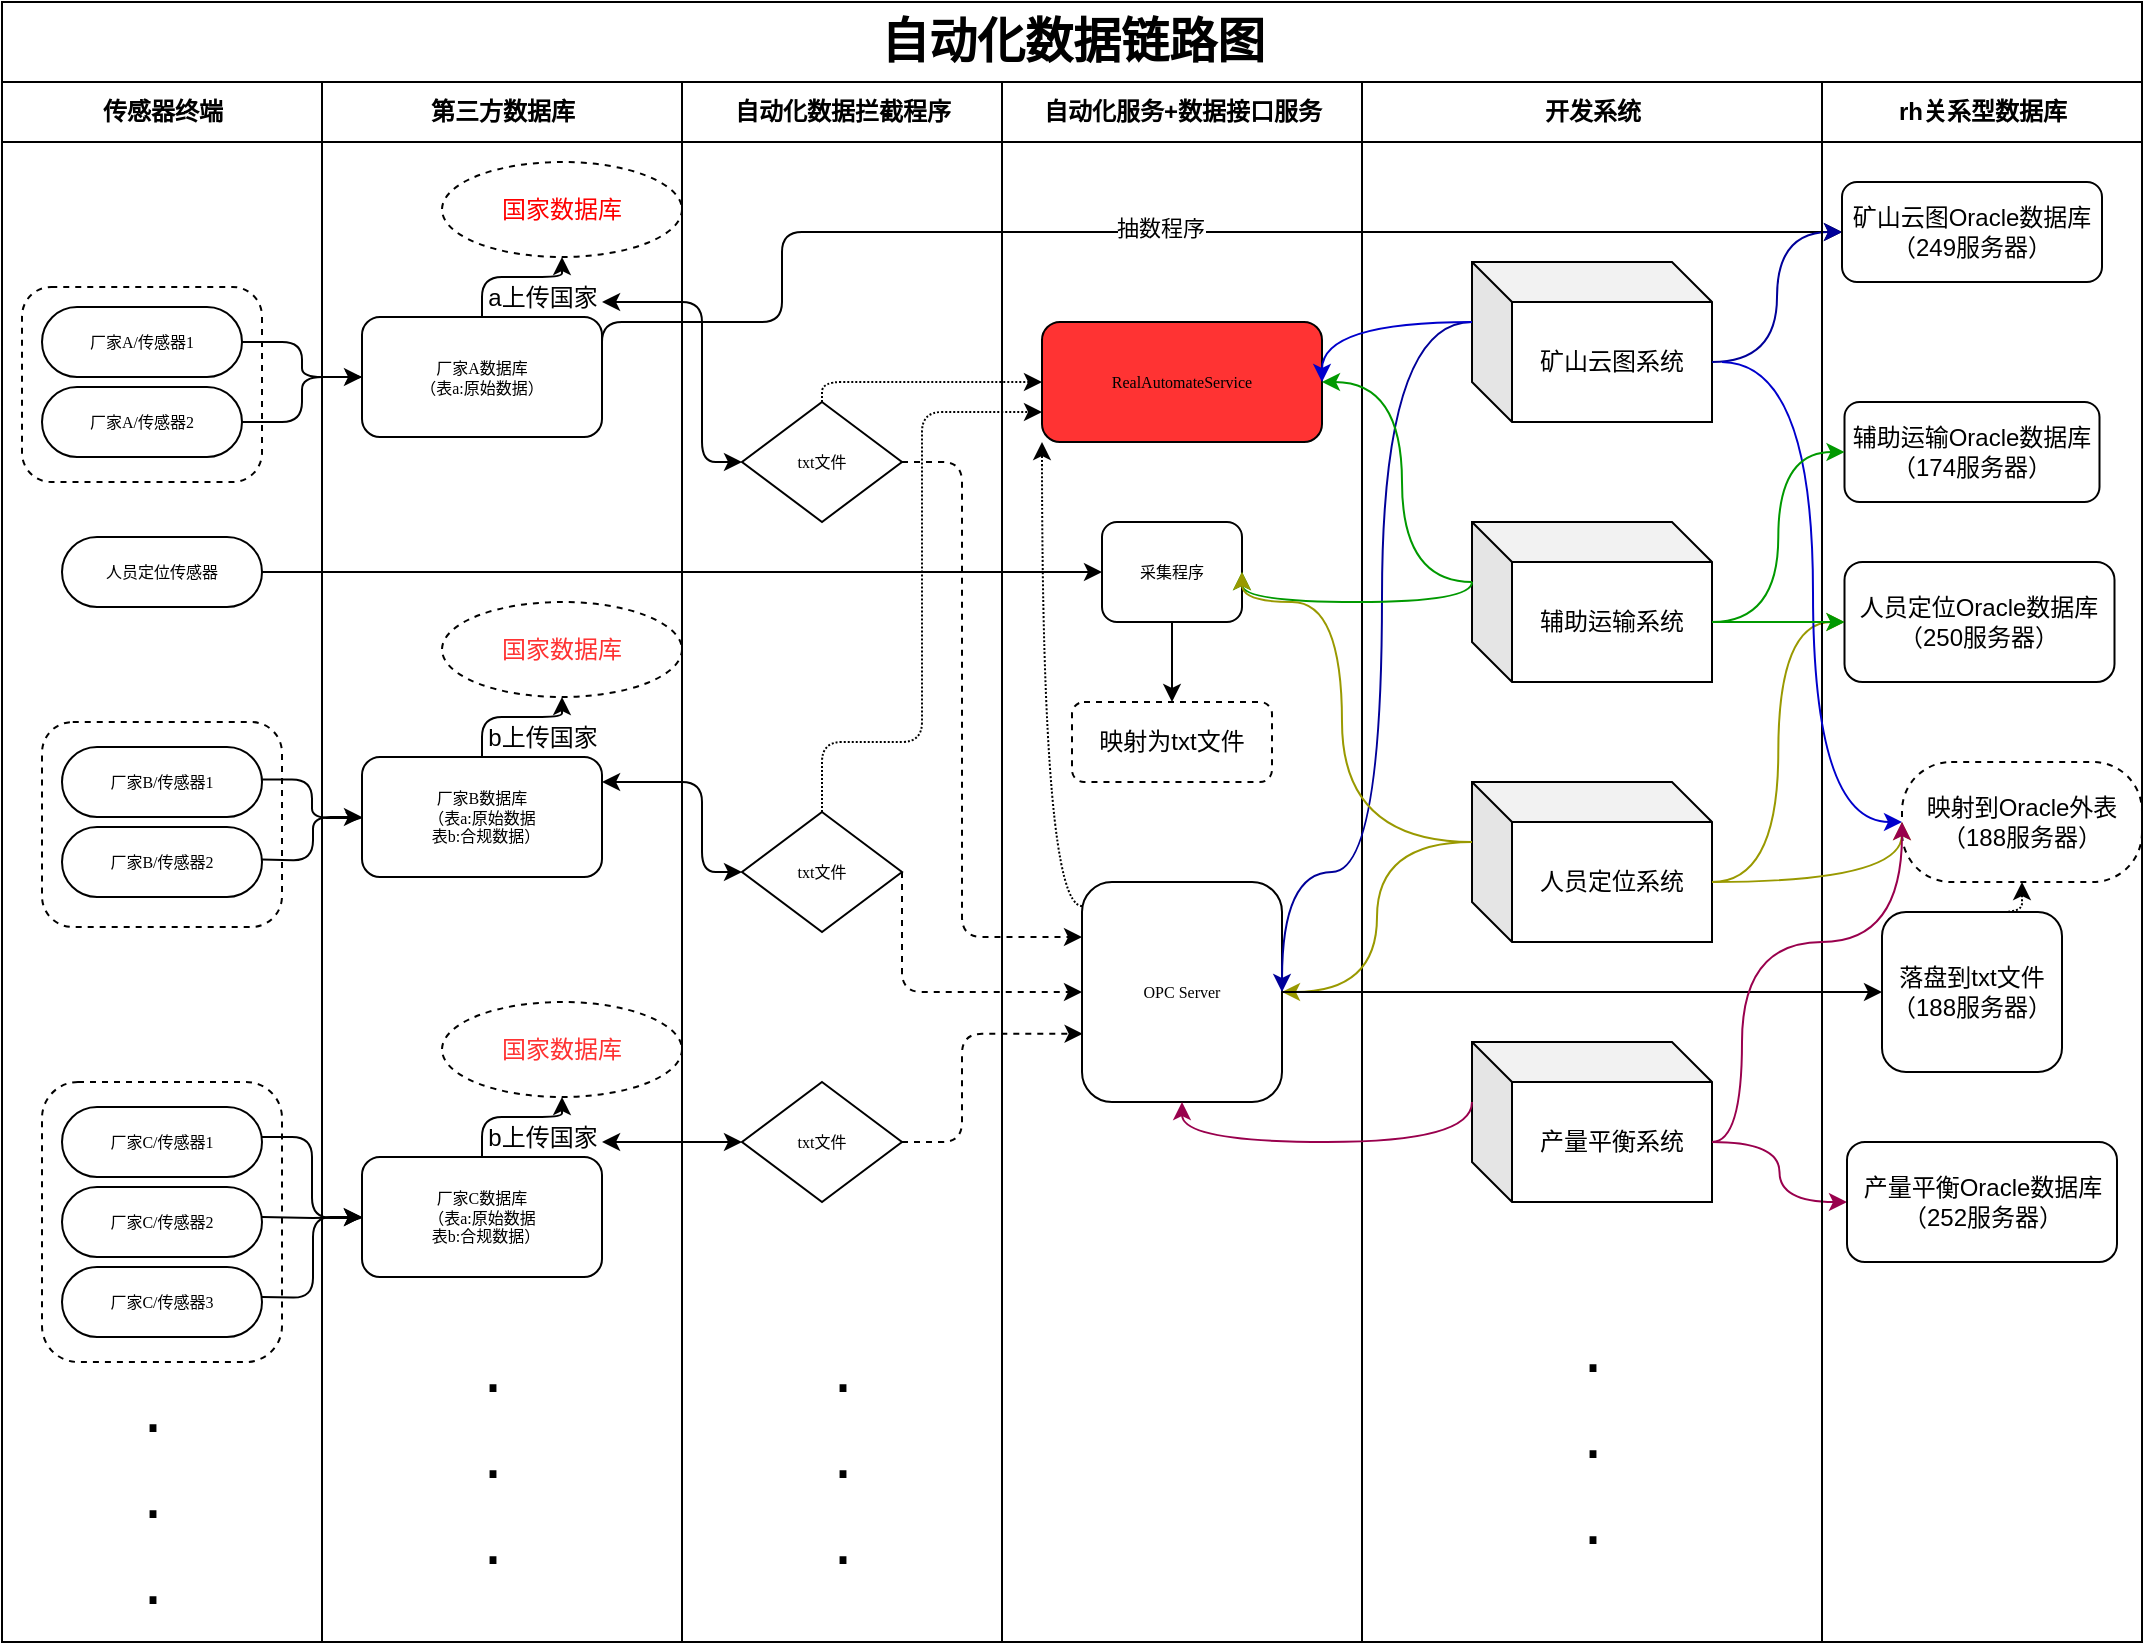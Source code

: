 <mxfile version="13.9.9" type="github">
  <diagram id="EcU6fs2of1qnK9Dk19vS" name="Page-1">
    <mxGraphModel dx="963" dy="453" grid="1" gridSize="10" guides="1" tooltips="1" connect="1" arrows="1" fold="1" page="1" pageScale="1" pageWidth="827" pageHeight="1169" math="0" shadow="0">
      <root>
        <mxCell id="0" />
        <mxCell id="1" parent="0" />
        <mxCell id="zIV8zk3hntRyOYn1ve9I-1" value="&lt;font style=&quot;font-size: 24px&quot;&gt;自动化数据链路图&lt;/font&gt;" style="swimlane;html=1;childLayout=stackLayout;startSize=40;rounded=0;shadow=0;labelBackgroundColor=none;strokeWidth=1;fontFamily=Verdana;fontSize=8;align=center;fillColor=none;" parent="1" vertex="1">
          <mxGeometry x="40" y="40" width="1070" height="820" as="geometry">
            <mxRectangle x="70" y="40" width="130" height="20" as="alternateBounds" />
          </mxGeometry>
        </mxCell>
        <mxCell id="zIV8zk3hntRyOYn1ve9I-2" value="传感器终端" style="swimlane;html=1;startSize=30;" parent="zIV8zk3hntRyOYn1ve9I-1" vertex="1">
          <mxGeometry y="40" width="160" height="780" as="geometry" />
        </mxCell>
        <mxCell id="zIV8zk3hntRyOYn1ve9I-3" value="" style="rounded=1;whiteSpace=wrap;html=1;shadow=0;fillColor=none;dashed=1;" parent="zIV8zk3hntRyOYn1ve9I-2" vertex="1">
          <mxGeometry x="10" y="102.5" width="120" height="97.5" as="geometry" />
        </mxCell>
        <mxCell id="zIV8zk3hntRyOYn1ve9I-4" value="" style="rounded=1;whiteSpace=wrap;html=1;shadow=0;fillColor=none;dashed=1;" parent="zIV8zk3hntRyOYn1ve9I-2" vertex="1">
          <mxGeometry x="20" y="320" width="120" height="102.5" as="geometry" />
        </mxCell>
        <mxCell id="zIV8zk3hntRyOYn1ve9I-5" value="厂家A/传感器1" style="rounded=1;whiteSpace=wrap;html=1;shadow=0;labelBackgroundColor=none;strokeWidth=1;fontFamily=Verdana;fontSize=8;align=center;arcSize=50;" parent="zIV8zk3hntRyOYn1ve9I-2" vertex="1">
          <mxGeometry x="20" y="112.5" width="100" height="35" as="geometry" />
        </mxCell>
        <mxCell id="zIV8zk3hntRyOYn1ve9I-6" value="厂家A/传感器2" style="rounded=1;whiteSpace=wrap;html=1;shadow=0;labelBackgroundColor=none;strokeWidth=1;fontFamily=Verdana;fontSize=8;align=center;arcSize=50;" parent="zIV8zk3hntRyOYn1ve9I-2" vertex="1">
          <mxGeometry x="20" y="152.5" width="100" height="35" as="geometry" />
        </mxCell>
        <mxCell id="zIV8zk3hntRyOYn1ve9I-8" value="厂家B/传感器1" style="rounded=1;whiteSpace=wrap;html=1;shadow=0;labelBackgroundColor=none;strokeWidth=1;fontFamily=Verdana;fontSize=8;align=center;arcSize=50;" parent="zIV8zk3hntRyOYn1ve9I-2" vertex="1">
          <mxGeometry x="30" y="332.5" width="100" height="35" as="geometry" />
        </mxCell>
        <mxCell id="zIV8zk3hntRyOYn1ve9I-9" value="厂家B/传感器2" style="rounded=1;whiteSpace=wrap;html=1;shadow=0;labelBackgroundColor=none;strokeWidth=1;fontFamily=Verdana;fontSize=8;align=center;arcSize=50;" parent="zIV8zk3hntRyOYn1ve9I-2" vertex="1">
          <mxGeometry x="30" y="372.5" width="100" height="35" as="geometry" />
        </mxCell>
        <mxCell id="zIV8zk3hntRyOYn1ve9I-11" value="" style="rounded=1;whiteSpace=wrap;html=1;shadow=0;fillColor=none;dashed=1;" parent="zIV8zk3hntRyOYn1ve9I-2" vertex="1">
          <mxGeometry x="20" y="500" width="120" height="140" as="geometry" />
        </mxCell>
        <mxCell id="zIV8zk3hntRyOYn1ve9I-12" value="厂家C/传感器1" style="rounded=1;whiteSpace=wrap;html=1;shadow=0;labelBackgroundColor=none;strokeWidth=1;fontFamily=Verdana;fontSize=8;align=center;arcSize=50;" parent="zIV8zk3hntRyOYn1ve9I-2" vertex="1">
          <mxGeometry x="30" y="512.5" width="100" height="35" as="geometry" />
        </mxCell>
        <mxCell id="zIV8zk3hntRyOYn1ve9I-13" value="厂家C/传感器2" style="rounded=1;whiteSpace=wrap;html=1;shadow=0;labelBackgroundColor=none;strokeWidth=1;fontFamily=Verdana;fontSize=8;align=center;arcSize=50;" parent="zIV8zk3hntRyOYn1ve9I-2" vertex="1">
          <mxGeometry x="30" y="552.5" width="100" height="35" as="geometry" />
        </mxCell>
        <mxCell id="zIV8zk3hntRyOYn1ve9I-14" value="厂家C/传感器3" style="rounded=1;whiteSpace=wrap;html=1;shadow=0;labelBackgroundColor=none;strokeWidth=1;fontFamily=Verdana;fontSize=8;align=center;arcSize=50;" parent="zIV8zk3hntRyOYn1ve9I-2" vertex="1">
          <mxGeometry x="30" y="592.5" width="100" height="35" as="geometry" />
        </mxCell>
        <mxCell id="st4LeBl220Tw4YvidnoS-21" value="人员定位传感器" style="rounded=1;whiteSpace=wrap;html=1;shadow=0;labelBackgroundColor=none;strokeWidth=1;fontFamily=Verdana;fontSize=8;align=center;arcSize=50;" parent="zIV8zk3hntRyOYn1ve9I-2" vertex="1">
          <mxGeometry x="30" y="227.5" width="100" height="35" as="geometry" />
        </mxCell>
        <mxCell id="st4LeBl220Tw4YvidnoS-25" value="&lt;font&gt;&lt;font style=&quot;font-size: 36px&quot;&gt;&lt;font&gt;.&lt;br&gt;&lt;/font&gt;.&lt;br&gt;.&lt;/font&gt;&lt;br&gt;&lt;/font&gt;" style="text;html=1;align=center;verticalAlign=middle;resizable=0;points=[];autosize=1;" parent="zIV8zk3hntRyOYn1ve9I-2" vertex="1">
          <mxGeometry x="60" y="670" width="30" height="70" as="geometry" />
        </mxCell>
        <mxCell id="zIV8zk3hntRyOYn1ve9I-16" style="edgeStyle=orthogonalEdgeStyle;rounded=1;html=1;labelBackgroundColor=none;startArrow=none;startFill=0;startSize=5;endArrow=classicThin;endFill=1;endSize=5;jettySize=auto;orthogonalLoop=1;strokeWidth=1;fontFamily=Verdana;fontSize=8" parent="zIV8zk3hntRyOYn1ve9I-1" source="zIV8zk3hntRyOYn1ve9I-5" target="zIV8zk3hntRyOYn1ve9I-20" edge="1">
          <mxGeometry relative="1" as="geometry" />
        </mxCell>
        <mxCell id="zIV8zk3hntRyOYn1ve9I-18" value="第三方数据库" style="swimlane;html=1;startSize=30;" parent="zIV8zk3hntRyOYn1ve9I-1" vertex="1">
          <mxGeometry x="160" y="40" width="180" height="780" as="geometry" />
        </mxCell>
        <mxCell id="zIV8zk3hntRyOYn1ve9I-19" style="edgeStyle=orthogonalEdgeStyle;rounded=1;orthogonalLoop=1;jettySize=auto;html=1;exitX=0.5;exitY=0;exitDx=0;exitDy=0;entryX=0.5;entryY=1;entryDx=0;entryDy=0;" parent="zIV8zk3hntRyOYn1ve9I-18" source="zIV8zk3hntRyOYn1ve9I-20" target="zIV8zk3hntRyOYn1ve9I-22" edge="1">
          <mxGeometry relative="1" as="geometry" />
        </mxCell>
        <mxCell id="zIV8zk3hntRyOYn1ve9I-20" value="厂家A数据库&lt;br&gt;（表a:原始数据）" style="rounded=1;whiteSpace=wrap;html=1;shadow=0;labelBackgroundColor=none;strokeWidth=1;fontFamily=Verdana;fontSize=8;align=center;" parent="zIV8zk3hntRyOYn1ve9I-18" vertex="1">
          <mxGeometry x="20" y="117.5" width="120" height="60" as="geometry" />
        </mxCell>
        <mxCell id="zIV8zk3hntRyOYn1ve9I-22" value="&lt;font color=&quot;#ff0000&quot;&gt;国家数据库&lt;/font&gt;" style="ellipse;whiteSpace=wrap;html=1;rounded=0;shadow=0;dashed=1;fillColor=none;" parent="zIV8zk3hntRyOYn1ve9I-18" vertex="1">
          <mxGeometry x="60" y="40" width="120" height="47.5" as="geometry" />
        </mxCell>
        <mxCell id="zIV8zk3hntRyOYn1ve9I-23" value="a上传国家" style="text;html=1;align=center;verticalAlign=middle;resizable=0;points=[];autosize=1;" parent="zIV8zk3hntRyOYn1ve9I-18" vertex="1">
          <mxGeometry x="75" y="97.5" width="70" height="20" as="geometry" />
        </mxCell>
        <mxCell id="zIV8zk3hntRyOYn1ve9I-25" style="edgeStyle=orthogonalEdgeStyle;rounded=1;orthogonalLoop=1;jettySize=auto;html=1;exitX=0.5;exitY=0;exitDx=0;exitDy=0;" parent="zIV8zk3hntRyOYn1ve9I-18" source="zIV8zk3hntRyOYn1ve9I-26" target="zIV8zk3hntRyOYn1ve9I-27" edge="1">
          <mxGeometry relative="1" as="geometry" />
        </mxCell>
        <mxCell id="zIV8zk3hntRyOYn1ve9I-26" value="厂家B数据库&lt;br&gt;（表a:原始数据&lt;br&gt;&amp;nbsp; 表b:合规数据）" style="rounded=1;whiteSpace=wrap;html=1;shadow=0;labelBackgroundColor=none;strokeWidth=1;fontFamily=Verdana;fontSize=8;align=center;" parent="zIV8zk3hntRyOYn1ve9I-18" vertex="1">
          <mxGeometry x="20" y="337.5" width="120" height="60" as="geometry" />
        </mxCell>
        <mxCell id="zIV8zk3hntRyOYn1ve9I-27" value="&lt;font color=&quot;#ff3333&quot;&gt;国家数据库&lt;/font&gt;" style="ellipse;whiteSpace=wrap;html=1;rounded=0;shadow=0;dashed=1;fillColor=none;" parent="zIV8zk3hntRyOYn1ve9I-18" vertex="1">
          <mxGeometry x="60" y="260" width="120" height="47.5" as="geometry" />
        </mxCell>
        <mxCell id="zIV8zk3hntRyOYn1ve9I-28" value="b上传国家" style="text;html=1;align=center;verticalAlign=middle;resizable=0;points=[];autosize=1;" parent="zIV8zk3hntRyOYn1ve9I-18" vertex="1">
          <mxGeometry x="75" y="317.5" width="70" height="20" as="geometry" />
        </mxCell>
        <mxCell id="zIV8zk3hntRyOYn1ve9I-31" style="edgeStyle=orthogonalEdgeStyle;rounded=1;html=1;labelBackgroundColor=none;startArrow=none;startFill=0;startSize=5;endArrow=classicThin;endFill=1;endSize=5;jettySize=auto;orthogonalLoop=1;strokeWidth=1;fontFamily=Verdana;fontSize=8" parent="zIV8zk3hntRyOYn1ve9I-18" target="zIV8zk3hntRyOYn1ve9I-33" edge="1">
          <mxGeometry relative="1" as="geometry">
            <mxPoint x="-30" y="527.5" as="sourcePoint" />
            <Array as="points">
              <mxPoint x="-5" y="528" />
              <mxPoint x="-5" y="568" />
            </Array>
          </mxGeometry>
        </mxCell>
        <mxCell id="zIV8zk3hntRyOYn1ve9I-32" style="edgeStyle=orthogonalEdgeStyle;rounded=1;orthogonalLoop=1;jettySize=auto;html=1;exitX=0.5;exitY=0;exitDx=0;exitDy=0;entryX=0.5;entryY=1;entryDx=0;entryDy=0;" parent="zIV8zk3hntRyOYn1ve9I-18" source="zIV8zk3hntRyOYn1ve9I-33" target="zIV8zk3hntRyOYn1ve9I-34" edge="1">
          <mxGeometry relative="1" as="geometry" />
        </mxCell>
        <mxCell id="zIV8zk3hntRyOYn1ve9I-33" value="厂家C数据库&lt;br&gt;（表a:原始数据&lt;br&gt;&amp;nbsp; 表b:合规数据）" style="rounded=1;whiteSpace=wrap;html=1;shadow=0;labelBackgroundColor=none;strokeWidth=1;fontFamily=Verdana;fontSize=8;align=center;" parent="zIV8zk3hntRyOYn1ve9I-18" vertex="1">
          <mxGeometry x="20" y="537.5" width="120" height="60" as="geometry" />
        </mxCell>
        <mxCell id="zIV8zk3hntRyOYn1ve9I-34" value="&lt;font color=&quot;#ff3333&quot;&gt;国家数据库&lt;/font&gt;" style="ellipse;whiteSpace=wrap;html=1;rounded=0;shadow=0;dashed=1;fillColor=none;" parent="zIV8zk3hntRyOYn1ve9I-18" vertex="1">
          <mxGeometry x="60" y="460" width="120" height="47.5" as="geometry" />
        </mxCell>
        <mxCell id="zIV8zk3hntRyOYn1ve9I-35" value="b上传国家" style="text;html=1;align=center;verticalAlign=middle;resizable=0;points=[];autosize=1;" parent="zIV8zk3hntRyOYn1ve9I-18" vertex="1">
          <mxGeometry x="75" y="517.5" width="70" height="20" as="geometry" />
        </mxCell>
        <mxCell id="zIV8zk3hntRyOYn1ve9I-36" style="edgeStyle=orthogonalEdgeStyle;rounded=0;orthogonalLoop=1;jettySize=auto;html=1;exitX=1;exitY=0.5;exitDx=0;exitDy=0;entryX=0;entryY=0.5;entryDx=0;entryDy=0;" parent="zIV8zk3hntRyOYn1ve9I-18" target="zIV8zk3hntRyOYn1ve9I-33" edge="1">
          <mxGeometry relative="1" as="geometry">
            <mxPoint x="-30" y="567.5" as="sourcePoint" />
          </mxGeometry>
        </mxCell>
        <mxCell id="zIV8zk3hntRyOYn1ve9I-37" style="rounded=1;orthogonalLoop=1;jettySize=auto;html=1;exitX=1;exitY=0.5;exitDx=0;exitDy=0;entryX=0;entryY=0.5;entryDx=0;entryDy=0;edgeStyle=orthogonalEdgeStyle;" parent="zIV8zk3hntRyOYn1ve9I-18" target="zIV8zk3hntRyOYn1ve9I-33" edge="1">
          <mxGeometry relative="1" as="geometry">
            <mxPoint x="-30" y="607.5" as="sourcePoint" />
          </mxGeometry>
        </mxCell>
        <mxCell id="st4LeBl220Tw4YvidnoS-26" value="&lt;font&gt;&lt;font style=&quot;font-size: 36px&quot;&gt;&lt;font&gt;.&lt;br&gt;&lt;/font&gt;.&lt;br&gt;.&lt;/font&gt;&lt;br&gt;&lt;/font&gt;" style="text;html=1;align=center;verticalAlign=middle;resizable=0;points=[];autosize=1;" parent="zIV8zk3hntRyOYn1ve9I-18" vertex="1">
          <mxGeometry x="70" y="650" width="30" height="70" as="geometry" />
        </mxCell>
        <mxCell id="zIV8zk3hntRyOYn1ve9I-24" style="edgeStyle=orthogonalEdgeStyle;rounded=1;html=1;labelBackgroundColor=none;startArrow=none;startFill=0;startSize=5;endArrow=classicThin;endFill=1;endSize=5;jettySize=auto;orthogonalLoop=1;strokeWidth=1;fontFamily=Verdana;fontSize=8;exitX=1;exitY=0.5;exitDx=0;exitDy=0;" parent="zIV8zk3hntRyOYn1ve9I-1" target="zIV8zk3hntRyOYn1ve9I-26" edge="1">
          <mxGeometry relative="1" as="geometry">
            <mxPoint x="130" y="388.75" as="sourcePoint" />
            <Array as="points">
              <mxPoint x="155" y="389" />
              <mxPoint x="155" y="408" />
            </Array>
          </mxGeometry>
        </mxCell>
        <mxCell id="zIV8zk3hntRyOYn1ve9I-29" style="edgeStyle=orthogonalEdgeStyle;rounded=1;orthogonalLoop=1;jettySize=auto;html=1;exitX=1;exitY=0.5;exitDx=0;exitDy=0;entryX=0;entryY=0.5;entryDx=0;entryDy=0;" parent="zIV8zk3hntRyOYn1ve9I-1" target="zIV8zk3hntRyOYn1ve9I-26" edge="1">
          <mxGeometry relative="1" as="geometry">
            <mxPoint x="130" y="428.75" as="sourcePoint" />
          </mxGeometry>
        </mxCell>
        <mxCell id="zIV8zk3hntRyOYn1ve9I-38" value="自动化数据拦截程序" style="swimlane;html=1;startSize=30;" parent="zIV8zk3hntRyOYn1ve9I-1" vertex="1">
          <mxGeometry x="340" y="40" width="160" height="780" as="geometry" />
        </mxCell>
        <mxCell id="zIV8zk3hntRyOYn1ve9I-39" value="txt文件" style="rhombus;whiteSpace=wrap;html=1;rounded=0;shadow=0;labelBackgroundColor=none;strokeWidth=1;fontFamily=Verdana;fontSize=8;align=center;" parent="zIV8zk3hntRyOYn1ve9I-38" vertex="1">
          <mxGeometry x="30" y="160" width="80" height="60" as="geometry" />
        </mxCell>
        <mxCell id="zIV8zk3hntRyOYn1ve9I-40" value="txt文件" style="rhombus;whiteSpace=wrap;html=1;rounded=0;shadow=0;labelBackgroundColor=none;strokeWidth=1;fontFamily=Verdana;fontSize=8;align=center;" parent="zIV8zk3hntRyOYn1ve9I-38" vertex="1">
          <mxGeometry x="30" y="365" width="80" height="60" as="geometry" />
        </mxCell>
        <mxCell id="zIV8zk3hntRyOYn1ve9I-41" style="edgeStyle=orthogonalEdgeStyle;rounded=1;orthogonalLoop=1;jettySize=auto;html=1;exitX=0;exitY=0.5;exitDx=0;exitDy=0;entryX=0.929;entryY=0.625;entryDx=0;entryDy=0;entryPerimeter=0;startArrow=classic;startFill=1;" parent="zIV8zk3hntRyOYn1ve9I-38" source="zIV8zk3hntRyOYn1ve9I-40" edge="1">
          <mxGeometry relative="1" as="geometry">
            <mxPoint x="-39.97" y="350" as="targetPoint" />
            <Array as="points">
              <mxPoint x="10" y="395" />
              <mxPoint x="10" y="350" />
            </Array>
          </mxGeometry>
        </mxCell>
        <mxCell id="zIV8zk3hntRyOYn1ve9I-42" value="txt文件" style="rhombus;whiteSpace=wrap;html=1;rounded=0;shadow=0;labelBackgroundColor=none;strokeWidth=1;fontFamily=Verdana;fontSize=8;align=center;" parent="zIV8zk3hntRyOYn1ve9I-38" vertex="1">
          <mxGeometry x="30" y="500" width="80" height="60" as="geometry" />
        </mxCell>
        <mxCell id="zIV8zk3hntRyOYn1ve9I-43" style="edgeStyle=orthogonalEdgeStyle;rounded=1;orthogonalLoop=1;jettySize=auto;html=1;exitX=0;exitY=0.5;exitDx=0;exitDy=0;entryX=0.929;entryY=0.625;entryDx=0;entryDy=0;entryPerimeter=0;startArrow=classic;startFill=1;" parent="zIV8zk3hntRyOYn1ve9I-38" source="zIV8zk3hntRyOYn1ve9I-42" edge="1">
          <mxGeometry relative="1" as="geometry">
            <mxPoint x="-39.97" y="530" as="targetPoint" />
          </mxGeometry>
        </mxCell>
        <mxCell id="st4LeBl220Tw4YvidnoS-24" value="&lt;font&gt;&lt;font style=&quot;font-size: 36px&quot;&gt;&lt;font&gt;.&lt;br&gt;&lt;/font&gt;.&lt;br&gt;.&lt;/font&gt;&lt;br&gt;&lt;/font&gt;" style="text;html=1;align=center;verticalAlign=middle;resizable=0;points=[];autosize=1;" parent="zIV8zk3hntRyOYn1ve9I-38" vertex="1">
          <mxGeometry x="65" y="650" width="30" height="70" as="geometry" />
        </mxCell>
        <mxCell id="st4LeBl220Tw4YvidnoS-22" style="edgeStyle=orthogonalEdgeStyle;curved=1;orthogonalLoop=1;jettySize=auto;html=1;exitX=1;exitY=0.5;exitDx=0;exitDy=0;entryX=0;entryY=0.5;entryDx=0;entryDy=0;startArrow=none;startFill=0;endArrow=classic;endFill=1;" parent="zIV8zk3hntRyOYn1ve9I-1" source="st4LeBl220Tw4YvidnoS-21" target="st4LeBl220Tw4YvidnoS-1" edge="1">
          <mxGeometry relative="1" as="geometry" />
        </mxCell>
        <mxCell id="zIV8zk3hntRyOYn1ve9I-45" value="自动化服务+数据接口服务" style="swimlane;html=1;startSize=30;" parent="zIV8zk3hntRyOYn1ve9I-1" vertex="1">
          <mxGeometry x="500" y="40" width="180" height="780" as="geometry" />
        </mxCell>
        <mxCell id="ZTaninSRDtiNCGKmed8g-1" style="edgeStyle=orthogonalEdgeStyle;curved=1;orthogonalLoop=1;jettySize=auto;html=1;entryX=0;entryY=1;entryDx=0;entryDy=0;startArrow=none;startFill=0;endArrow=classic;endFill=1;strokeColor=#000000;dashed=1;dashPattern=1 1;exitX=0;exitY=0.109;exitDx=0;exitDy=0;exitPerimeter=0;" parent="zIV8zk3hntRyOYn1ve9I-45" target="zIV8zk3hntRyOYn1ve9I-47" edge="1" source="zIV8zk3hntRyOYn1ve9I-46">
          <mxGeometry relative="1" as="geometry">
            <mxPoint x="40" y="350" as="sourcePoint" />
            <Array as="points">
              <mxPoint x="20" y="412" />
            </Array>
          </mxGeometry>
        </mxCell>
        <mxCell id="zIV8zk3hntRyOYn1ve9I-46" value="OPC Server" style="rounded=1;whiteSpace=wrap;html=1;shadow=0;labelBackgroundColor=none;strokeWidth=1;fontFamily=Verdana;fontSize=8;align=center;" parent="zIV8zk3hntRyOYn1ve9I-45" vertex="1">
          <mxGeometry x="40" y="400" width="100" height="110" as="geometry" />
        </mxCell>
        <mxCell id="zIV8zk3hntRyOYn1ve9I-47" value="&lt;span style=&quot;font-size: 8px&quot;&gt;RealAutomateService&lt;/span&gt;" style="rounded=1;whiteSpace=wrap;html=1;shadow=0;labelBackgroundColor=none;strokeWidth=1;fontFamily=Verdana;fontSize=8;align=center;fillColor=#FF3333;" parent="zIV8zk3hntRyOYn1ve9I-45" vertex="1">
          <mxGeometry x="20" y="120" width="140" height="60" as="geometry" />
        </mxCell>
        <mxCell id="xk5R8RiFJCvRWizvlUMw-6" style="edgeStyle=orthogonalEdgeStyle;curved=1;orthogonalLoop=1;jettySize=auto;html=1;exitX=0.5;exitY=1;exitDx=0;exitDy=0;entryX=0.5;entryY=0;entryDx=0;entryDy=0;" edge="1" parent="zIV8zk3hntRyOYn1ve9I-45" source="st4LeBl220Tw4YvidnoS-1" target="xk5R8RiFJCvRWizvlUMw-5">
          <mxGeometry relative="1" as="geometry" />
        </mxCell>
        <mxCell id="st4LeBl220Tw4YvidnoS-1" value="采集程序" style="rounded=1;whiteSpace=wrap;html=1;shadow=0;labelBackgroundColor=none;strokeWidth=1;fontFamily=Verdana;fontSize=8;align=center;" parent="zIV8zk3hntRyOYn1ve9I-45" vertex="1">
          <mxGeometry x="50" y="220" width="70" height="50" as="geometry" />
        </mxCell>
        <mxCell id="xk5R8RiFJCvRWizvlUMw-5" value="映射为txt文件" style="rounded=1;whiteSpace=wrap;html=1;dashed=1;" vertex="1" parent="zIV8zk3hntRyOYn1ve9I-45">
          <mxGeometry x="35" y="310" width="100" height="40" as="geometry" />
        </mxCell>
        <mxCell id="zIV8zk3hntRyOYn1ve9I-56" value="开发系统" style="swimlane;html=1;startSize=30;gradientColor=#ffffff;" parent="zIV8zk3hntRyOYn1ve9I-1" vertex="1">
          <mxGeometry x="680" y="40" width="230" height="780" as="geometry">
            <mxRectangle x="800" y="40" width="30" height="775" as="alternateBounds" />
          </mxGeometry>
        </mxCell>
        <mxCell id="zIV8zk3hntRyOYn1ve9I-57" value="矿山云图系统" style="shape=cube;whiteSpace=wrap;html=1;boundedLbl=1;backgroundOutline=1;darkOpacity=0.05;darkOpacity2=0.1;rounded=0;shadow=0;fillColor=none;" parent="zIV8zk3hntRyOYn1ve9I-56" vertex="1">
          <mxGeometry x="55" y="90" width="120" height="80" as="geometry" />
        </mxCell>
        <mxCell id="zIV8zk3hntRyOYn1ve9I-58" value="辅助运输系统" style="shape=cube;whiteSpace=wrap;html=1;boundedLbl=1;backgroundOutline=1;darkOpacity=0.05;darkOpacity2=0.1;rounded=0;shadow=0;fillColor=none;" parent="zIV8zk3hntRyOYn1ve9I-56" vertex="1">
          <mxGeometry x="55" y="220" width="120" height="80" as="geometry" />
        </mxCell>
        <mxCell id="zIV8zk3hntRyOYn1ve9I-59" value="产量平衡系统" style="shape=cube;whiteSpace=wrap;html=1;boundedLbl=1;backgroundOutline=1;darkOpacity=0.05;darkOpacity2=0.1;rounded=0;shadow=0;fillColor=none;" parent="zIV8zk3hntRyOYn1ve9I-56" vertex="1">
          <mxGeometry x="55" y="480" width="120" height="80" as="geometry" />
        </mxCell>
        <mxCell id="st4LeBl220Tw4YvidnoS-2" value="人员定位系统" style="shape=cube;whiteSpace=wrap;html=1;boundedLbl=1;backgroundOutline=1;darkOpacity=0.05;darkOpacity2=0.1;rounded=0;shadow=0;fillColor=none;" parent="zIV8zk3hntRyOYn1ve9I-56" vertex="1">
          <mxGeometry x="55" y="350" width="120" height="80" as="geometry" />
        </mxCell>
        <mxCell id="st4LeBl220Tw4YvidnoS-28" value="&lt;font&gt;&lt;font style=&quot;font-size: 36px&quot;&gt;&lt;font&gt;.&lt;br&gt;&lt;/font&gt;.&lt;br&gt;.&lt;/font&gt;&lt;br&gt;&lt;/font&gt;" style="text;html=1;align=center;verticalAlign=middle;resizable=0;points=[];autosize=1;" parent="zIV8zk3hntRyOYn1ve9I-56" vertex="1">
          <mxGeometry x="100" y="640" width="30" height="70" as="geometry" />
        </mxCell>
        <mxCell id="zIV8zk3hntRyOYn1ve9I-61" style="edgeStyle=orthogonalEdgeStyle;rounded=1;orthogonalLoop=1;jettySize=auto;html=1;exitX=1;exitY=0.5;exitDx=0;exitDy=0;entryX=0;entryY=0.5;entryDx=0;entryDy=0;" parent="zIV8zk3hntRyOYn1ve9I-1" source="zIV8zk3hntRyOYn1ve9I-6" target="zIV8zk3hntRyOYn1ve9I-20" edge="1">
          <mxGeometry relative="1" as="geometry" />
        </mxCell>
        <mxCell id="zIV8zk3hntRyOYn1ve9I-63" style="edgeStyle=orthogonalEdgeStyle;rounded=1;orthogonalLoop=1;jettySize=auto;html=1;exitX=0;exitY=0.5;exitDx=0;exitDy=0;entryX=0.929;entryY=0.625;entryDx=0;entryDy=0;entryPerimeter=0;startArrow=classic;startFill=1;" parent="zIV8zk3hntRyOYn1ve9I-1" source="zIV8zk3hntRyOYn1ve9I-39" target="zIV8zk3hntRyOYn1ve9I-23" edge="1">
          <mxGeometry relative="1" as="geometry">
            <Array as="points">
              <mxPoint x="350" y="230" />
              <mxPoint x="350" y="150" />
            </Array>
          </mxGeometry>
        </mxCell>
        <mxCell id="zIV8zk3hntRyOYn1ve9I-64" style="edgeStyle=orthogonalEdgeStyle;rounded=1;orthogonalLoop=1;jettySize=auto;html=1;exitX=1;exitY=0.5;exitDx=0;exitDy=0;entryX=0;entryY=0.5;entryDx=0;entryDy=0;startArrow=none;startFill=0;dashed=1;" parent="zIV8zk3hntRyOYn1ve9I-1" source="zIV8zk3hntRyOYn1ve9I-40" target="zIV8zk3hntRyOYn1ve9I-46" edge="1">
          <mxGeometry relative="1" as="geometry">
            <Array as="points">
              <mxPoint x="450" y="435" />
              <mxPoint x="450" y="435" />
            </Array>
          </mxGeometry>
        </mxCell>
        <mxCell id="zIV8zk3hntRyOYn1ve9I-65" style="edgeStyle=orthogonalEdgeStyle;rounded=1;orthogonalLoop=1;jettySize=auto;html=1;dashed=1;startArrow=none;startFill=0;entryX=0.003;entryY=0.69;entryDx=0;entryDy=0;entryPerimeter=0;exitX=1;exitY=0.5;exitDx=0;exitDy=0;" parent="zIV8zk3hntRyOYn1ve9I-1" source="zIV8zk3hntRyOYn1ve9I-42" target="zIV8zk3hntRyOYn1ve9I-46" edge="1">
          <mxGeometry relative="1" as="geometry">
            <mxPoint x="530" y="470" as="targetPoint" />
            <Array as="points">
              <mxPoint x="480" y="570" />
              <mxPoint x="480" y="516" />
            </Array>
            <mxPoint x="410" y="470" as="sourcePoint" />
          </mxGeometry>
        </mxCell>
        <mxCell id="zIV8zk3hntRyOYn1ve9I-66" style="edgeStyle=orthogonalEdgeStyle;rounded=1;orthogonalLoop=1;jettySize=auto;html=1;exitX=1;exitY=0.5;exitDx=0;exitDy=0;dashed=1;startArrow=none;startFill=0;entryX=0;entryY=0.25;entryDx=0;entryDy=0;" parent="zIV8zk3hntRyOYn1ve9I-1" source="zIV8zk3hntRyOYn1ve9I-39" target="zIV8zk3hntRyOYn1ve9I-46" edge="1">
          <mxGeometry relative="1" as="geometry">
            <Array as="points">
              <mxPoint x="480" y="230" />
              <mxPoint x="480" y="468" />
            </Array>
            <mxPoint x="525" y="463" as="targetPoint" />
          </mxGeometry>
        </mxCell>
        <mxCell id="zIV8zk3hntRyOYn1ve9I-67" style="edgeStyle=orthogonalEdgeStyle;rounded=1;orthogonalLoop=1;jettySize=auto;html=1;exitX=0.5;exitY=0;exitDx=0;exitDy=0;entryX=0;entryY=0.5;entryDx=0;entryDy=0;dashed=1;startArrow=none;startFill=0;dashPattern=1 1;" parent="zIV8zk3hntRyOYn1ve9I-1" source="zIV8zk3hntRyOYn1ve9I-39" target="zIV8zk3hntRyOYn1ve9I-47" edge="1">
          <mxGeometry relative="1" as="geometry">
            <Array as="points">
              <mxPoint x="410" y="190" />
            </Array>
          </mxGeometry>
        </mxCell>
        <mxCell id="zIV8zk3hntRyOYn1ve9I-68" style="edgeStyle=orthogonalEdgeStyle;rounded=1;orthogonalLoop=1;jettySize=auto;html=1;exitX=0.5;exitY=0;exitDx=0;exitDy=0;entryX=0;entryY=0.75;entryDx=0;entryDy=0;dashed=1;dashPattern=1 1;startArrow=none;startFill=0;" parent="zIV8zk3hntRyOYn1ve9I-1" source="zIV8zk3hntRyOYn1ve9I-40" target="zIV8zk3hntRyOYn1ve9I-47" edge="1">
          <mxGeometry relative="1" as="geometry">
            <Array as="points">
              <mxPoint x="410" y="370" />
              <mxPoint x="460" y="370" />
              <mxPoint x="460" y="205" />
            </Array>
          </mxGeometry>
        </mxCell>
        <mxCell id="zIV8zk3hntRyOYn1ve9I-69" style="edgeStyle=orthogonalEdgeStyle;rounded=1;orthogonalLoop=1;jettySize=auto;html=1;exitX=1;exitY=0.5;exitDx=0;exitDy=0;startArrow=none;startFill=0;entryX=0;entryY=0.5;entryDx=0;entryDy=0;" parent="zIV8zk3hntRyOYn1ve9I-1" source="zIV8zk3hntRyOYn1ve9I-20" target="zIV8zk3hntRyOYn1ve9I-52" edge="1">
          <mxGeometry relative="1" as="geometry">
            <Array as="points">
              <mxPoint x="300" y="160" />
              <mxPoint x="390" y="160" />
              <mxPoint x="390" y="115" />
            </Array>
          </mxGeometry>
        </mxCell>
        <mxCell id="zIV8zk3hntRyOYn1ve9I-70" value="抽数程序" style="edgeLabel;html=1;align=center;verticalAlign=middle;resizable=0;points=[];" parent="zIV8zk3hntRyOYn1ve9I-69" vertex="1" connectable="0">
          <mxGeometry x="0.015" y="2" relative="1" as="geometry">
            <mxPoint as="offset" />
          </mxGeometry>
        </mxCell>
        <mxCell id="zIV8zk3hntRyOYn1ve9I-71" style="edgeStyle=orthogonalEdgeStyle;orthogonalLoop=1;jettySize=auto;html=1;exitX=0;exitY=0;exitDx=120;exitDy=50;exitPerimeter=0;entryX=0;entryY=0.5;entryDx=0;entryDy=0;curved=1;startArrow=none;startFill=0;strokeColor=#000099;" parent="zIV8zk3hntRyOYn1ve9I-1" source="zIV8zk3hntRyOYn1ve9I-57" target="zIV8zk3hntRyOYn1ve9I-52" edge="1">
          <mxGeometry relative="1" as="geometry" />
        </mxCell>
        <mxCell id="zIV8zk3hntRyOYn1ve9I-73" style="edgeStyle=orthogonalEdgeStyle;curved=1;orthogonalLoop=1;jettySize=auto;html=1;exitX=0;exitY=0;exitDx=0;exitDy=30;exitPerimeter=0;strokeColor=#000099;entryX=1;entryY=0.5;entryDx=0;entryDy=0;" parent="zIV8zk3hntRyOYn1ve9I-1" source="zIV8zk3hntRyOYn1ve9I-57" target="zIV8zk3hntRyOYn1ve9I-46" edge="1">
          <mxGeometry relative="1" as="geometry">
            <mxPoint x="600" y="440" as="targetPoint" />
            <Array as="points">
              <mxPoint x="690" y="160" />
              <mxPoint x="690" y="435" />
            </Array>
          </mxGeometry>
        </mxCell>
        <mxCell id="zIV8zk3hntRyOYn1ve9I-78" style="edgeStyle=orthogonalEdgeStyle;curved=1;orthogonalLoop=1;jettySize=auto;html=1;exitX=0;exitY=0;exitDx=0;exitDy=30;exitPerimeter=0;startArrow=none;startFill=0;endArrow=classic;endFill=1;strokeColor=#99004D;entryX=0.5;entryY=1;entryDx=0;entryDy=0;" parent="zIV8zk3hntRyOYn1ve9I-1" source="zIV8zk3hntRyOYn1ve9I-59" edge="1" target="zIV8zk3hntRyOYn1ve9I-46">
          <mxGeometry relative="1" as="geometry">
            <mxPoint x="590" y="490" as="targetPoint" />
            <Array as="points">
              <mxPoint x="735" y="570" />
              <mxPoint x="590" y="570" />
            </Array>
          </mxGeometry>
        </mxCell>
        <mxCell id="st4LeBl220Tw4YvidnoS-4" style="edgeStyle=orthogonalEdgeStyle;curved=1;orthogonalLoop=1;jettySize=auto;html=1;exitX=1;exitY=0.5;exitDx=0;exitDy=0;entryX=0;entryY=0;entryDx=0;entryDy=30;entryPerimeter=0;strokeColor=#009900;startArrow=classic;startFill=1;endArrow=none;endFill=0;" parent="zIV8zk3hntRyOYn1ve9I-1" source="zIV8zk3hntRyOYn1ve9I-47" target="zIV8zk3hntRyOYn1ve9I-58" edge="1">
          <mxGeometry relative="1" as="geometry">
            <Array as="points">
              <mxPoint x="700" y="190" />
              <mxPoint x="700" y="290" />
            </Array>
          </mxGeometry>
        </mxCell>
        <mxCell id="st4LeBl220Tw4YvidnoS-10" style="edgeStyle=orthogonalEdgeStyle;orthogonalLoop=1;jettySize=auto;html=1;exitX=0;exitY=0;exitDx=120;exitDy=50;exitPerimeter=0;entryX=0;entryY=0.5;entryDx=0;entryDy=0;startArrow=none;startFill=0;endArrow=classic;endFill=1;strokeColor=#99004D;curved=1;" parent="zIV8zk3hntRyOYn1ve9I-1" source="zIV8zk3hntRyOYn1ve9I-59" target="st4LeBl220Tw4YvidnoS-8" edge="1">
          <mxGeometry relative="1" as="geometry" />
        </mxCell>
        <mxCell id="st4LeBl220Tw4YvidnoS-6" style="edgeStyle=orthogonalEdgeStyle;orthogonalLoop=1;jettySize=auto;html=1;exitX=1;exitY=0.5;exitDx=0;exitDy=0;startArrow=classic;startFill=1;endArrow=none;endFill=0;strokeColor=#009900;entryX=0;entryY=0;entryDx=0;entryDy=30;entryPerimeter=0;curved=1;" parent="zIV8zk3hntRyOYn1ve9I-1" source="st4LeBl220Tw4YvidnoS-1" target="zIV8zk3hntRyOYn1ve9I-58" edge="1">
          <mxGeometry relative="1" as="geometry">
            <mxPoint x="880" y="275.105" as="targetPoint" />
            <Array as="points">
              <mxPoint x="735" y="300" />
            </Array>
          </mxGeometry>
        </mxCell>
        <mxCell id="st4LeBl220Tw4YvidnoS-14" style="edgeStyle=orthogonalEdgeStyle;orthogonalLoop=1;jettySize=auto;html=1;exitX=0;exitY=0;exitDx=120;exitDy=50;exitPerimeter=0;entryX=0;entryY=0.5;entryDx=0;entryDy=0;startArrow=none;startFill=0;endArrow=classic;endFill=1;curved=1;strokeColor=#999900;" parent="zIV8zk3hntRyOYn1ve9I-1" source="st4LeBl220Tw4YvidnoS-2" target="zIV8zk3hntRyOYn1ve9I-54" edge="1">
          <mxGeometry relative="1" as="geometry" />
        </mxCell>
        <mxCell id="st4LeBl220Tw4YvidnoS-18" style="edgeStyle=orthogonalEdgeStyle;curved=1;orthogonalLoop=1;jettySize=auto;html=1;exitX=0;exitY=0;exitDx=0;exitDy=30;exitPerimeter=0;startArrow=none;startFill=0;endArrow=classic;endFill=1;strokeColor=#999900;entryX=1;entryY=0.5;entryDx=0;entryDy=0;" parent="zIV8zk3hntRyOYn1ve9I-1" source="st4LeBl220Tw4YvidnoS-2" target="st4LeBl220Tw4YvidnoS-1" edge="1">
          <mxGeometry relative="1" as="geometry">
            <mxPoint x="600" y="350" as="targetPoint" />
            <Array as="points">
              <mxPoint x="670" y="420" />
              <mxPoint x="670" y="300" />
            </Array>
          </mxGeometry>
        </mxCell>
        <mxCell id="zIV8zk3hntRyOYn1ve9I-48" value="rh关系型数据库" style="swimlane;html=1;startSize=30;" parent="zIV8zk3hntRyOYn1ve9I-1" vertex="1">
          <mxGeometry x="910" y="40" width="160" height="780" as="geometry">
            <mxRectangle x="680" y="40" width="30" height="780" as="alternateBounds" />
          </mxGeometry>
        </mxCell>
        <mxCell id="zIV8zk3hntRyOYn1ve9I-49" style="edgeStyle=orthogonalEdgeStyle;rounded=1;orthogonalLoop=1;jettySize=auto;html=1;exitX=0.5;exitY=0;exitDx=0;exitDy=0;dashed=1;dashPattern=1 1;startArrow=none;startFill=0;" parent="zIV8zk3hntRyOYn1ve9I-48" source="zIV8zk3hntRyOYn1ve9I-50" target="zIV8zk3hntRyOYn1ve9I-51" edge="1">
          <mxGeometry relative="1" as="geometry">
            <Array as="points">
              <mxPoint x="100" y="415" />
            </Array>
          </mxGeometry>
        </mxCell>
        <mxCell id="zIV8zk3hntRyOYn1ve9I-50" value="落盘到txt文件&lt;br&gt;（188服务器）" style="rounded=1;whiteSpace=wrap;html=1;shadow=0;fillColor=none;" parent="zIV8zk3hntRyOYn1ve9I-48" vertex="1">
          <mxGeometry x="30" y="415" width="90" height="80" as="geometry" />
        </mxCell>
        <mxCell id="zIV8zk3hntRyOYn1ve9I-51" value="映射到Oracle外表&lt;br&gt;（188服务器）" style="rounded=1;whiteSpace=wrap;html=1;shadow=0;fillColor=none;arcSize=41;dashed=1;" parent="zIV8zk3hntRyOYn1ve9I-48" vertex="1">
          <mxGeometry x="40" y="340" width="120" height="60" as="geometry" />
        </mxCell>
        <mxCell id="zIV8zk3hntRyOYn1ve9I-52" value="矿山云图Oracle数据库&lt;br&gt;（249服务器）" style="rounded=1;whiteSpace=wrap;html=1;shadow=0;fillColor=none;" parent="zIV8zk3hntRyOYn1ve9I-48" vertex="1">
          <mxGeometry x="10" y="50" width="130" height="50" as="geometry" />
        </mxCell>
        <mxCell id="zIV8zk3hntRyOYn1ve9I-53" value="辅助运输Oracle数据库&lt;br&gt;（174服务器）" style="rounded=1;whiteSpace=wrap;html=1;shadow=0;fillColor=none;" parent="zIV8zk3hntRyOYn1ve9I-48" vertex="1">
          <mxGeometry x="11.25" y="160" width="127.5" height="50" as="geometry" />
        </mxCell>
        <mxCell id="zIV8zk3hntRyOYn1ve9I-54" value="人员定位Oracle数据库&lt;br&gt;（250服务器）" style="rounded=1;whiteSpace=wrap;html=1;shadow=0;fillColor=none;" parent="zIV8zk3hntRyOYn1ve9I-48" vertex="1">
          <mxGeometry x="11.25" y="240" width="135" height="60" as="geometry" />
        </mxCell>
        <mxCell id="st4LeBl220Tw4YvidnoS-8" value="产量平衡Oracle数据库&lt;br&gt;（252服务器）" style="rounded=1;whiteSpace=wrap;html=1;shadow=0;fillColor=none;" parent="zIV8zk3hntRyOYn1ve9I-48" vertex="1">
          <mxGeometry x="12.5" y="530" width="135" height="60" as="geometry" />
        </mxCell>
        <mxCell id="st4LeBl220Tw4YvidnoS-11" style="edgeStyle=orthogonalEdgeStyle;curved=1;orthogonalLoop=1;jettySize=auto;html=1;entryX=0;entryY=0.5;entryDx=0;entryDy=0;startArrow=none;startFill=0;endArrow=classic;endFill=1;strokeColor=#0000CC;" parent="zIV8zk3hntRyOYn1ve9I-1" target="zIV8zk3hntRyOYn1ve9I-51" edge="1">
          <mxGeometry relative="1" as="geometry">
            <mxPoint x="860" y="180" as="sourcePoint" />
          </mxGeometry>
        </mxCell>
        <mxCell id="xk5R8RiFJCvRWizvlUMw-1" style="edgeStyle=orthogonalEdgeStyle;curved=1;orthogonalLoop=1;jettySize=auto;html=1;exitX=0;exitY=0;exitDx=120;exitDy=50;exitPerimeter=0;entryX=0;entryY=0.5;entryDx=0;entryDy=0;strokeColor=#009900;" edge="1" parent="zIV8zk3hntRyOYn1ve9I-1" source="zIV8zk3hntRyOYn1ve9I-58" target="zIV8zk3hntRyOYn1ve9I-53">
          <mxGeometry relative="1" as="geometry" />
        </mxCell>
        <mxCell id="xk5R8RiFJCvRWizvlUMw-2" style="edgeStyle=orthogonalEdgeStyle;curved=1;orthogonalLoop=1;jettySize=auto;html=1;exitX=0;exitY=0;exitDx=120;exitDy=50;exitPerimeter=0;entryX=0;entryY=0.5;entryDx=0;entryDy=0;strokeColor=#009900;" edge="1" parent="zIV8zk3hntRyOYn1ve9I-1" source="zIV8zk3hntRyOYn1ve9I-58" target="zIV8zk3hntRyOYn1ve9I-54">
          <mxGeometry relative="1" as="geometry" />
        </mxCell>
        <mxCell id="st4LeBl220Tw4YvidnoS-15" style="edgeStyle=orthogonalEdgeStyle;curved=1;orthogonalLoop=1;jettySize=auto;html=1;exitX=0;exitY=0;exitDx=0;exitDy=30;exitPerimeter=0;startArrow=none;startFill=0;endArrow=classic;endFill=1;strokeColor=#999900;entryX=1;entryY=0.5;entryDx=0;entryDy=0;" parent="zIV8zk3hntRyOYn1ve9I-1" source="st4LeBl220Tw4YvidnoS-2" edge="1" target="zIV8zk3hntRyOYn1ve9I-46">
          <mxGeometry relative="1" as="geometry">
            <mxPoint x="820" y="410" as="targetPoint" />
          </mxGeometry>
        </mxCell>
        <mxCell id="xk5R8RiFJCvRWizvlUMw-3" style="edgeStyle=orthogonalEdgeStyle;orthogonalLoop=1;jettySize=auto;html=1;exitX=0;exitY=0;exitDx=120;exitDy=50;exitPerimeter=0;entryX=0;entryY=0.5;entryDx=0;entryDy=0;curved=1;strokeColor=#999900;" edge="1" parent="zIV8zk3hntRyOYn1ve9I-1" source="st4LeBl220Tw4YvidnoS-2" target="zIV8zk3hntRyOYn1ve9I-51">
          <mxGeometry relative="1" as="geometry">
            <Array as="points">
              <mxPoint x="950" y="440" />
            </Array>
          </mxGeometry>
        </mxCell>
        <mxCell id="xk5R8RiFJCvRWizvlUMw-7" style="edgeStyle=orthogonalEdgeStyle;curved=1;orthogonalLoop=1;jettySize=auto;html=1;exitX=1;exitY=0.5;exitDx=0;exitDy=0;entryX=0;entryY=0.5;entryDx=0;entryDy=0;strokeColor=#000000;" edge="1" parent="zIV8zk3hntRyOYn1ve9I-1" source="zIV8zk3hntRyOYn1ve9I-46" target="zIV8zk3hntRyOYn1ve9I-50">
          <mxGeometry relative="1" as="geometry" />
        </mxCell>
        <mxCell id="st4LeBl220Tw4YvidnoS-12" style="edgeStyle=orthogonalEdgeStyle;orthogonalLoop=1;jettySize=auto;html=1;exitX=0;exitY=0;exitDx=0;exitDy=30;exitPerimeter=0;startArrow=none;startFill=0;endArrow=classic;endFill=1;strokeColor=#0000CC;curved=1;" parent="1" source="zIV8zk3hntRyOYn1ve9I-57" edge="1">
          <mxGeometry relative="1" as="geometry">
            <mxPoint x="700" y="230" as="targetPoint" />
            <Array as="points">
              <mxPoint x="700" y="200" />
            </Array>
          </mxGeometry>
        </mxCell>
        <mxCell id="xk5R8RiFJCvRWizvlUMw-4" style="edgeStyle=orthogonalEdgeStyle;curved=1;orthogonalLoop=1;jettySize=auto;html=1;exitX=0;exitY=0;exitDx=120;exitDy=50;exitPerimeter=0;strokeColor=#99004D;" edge="1" parent="1" source="zIV8zk3hntRyOYn1ve9I-59">
          <mxGeometry relative="1" as="geometry">
            <mxPoint x="990.0" y="450.0" as="targetPoint" />
            <Array as="points">
              <mxPoint x="910" y="610" />
              <mxPoint x="910" y="510" />
              <mxPoint x="990" y="510" />
            </Array>
          </mxGeometry>
        </mxCell>
      </root>
    </mxGraphModel>
  </diagram>
</mxfile>
